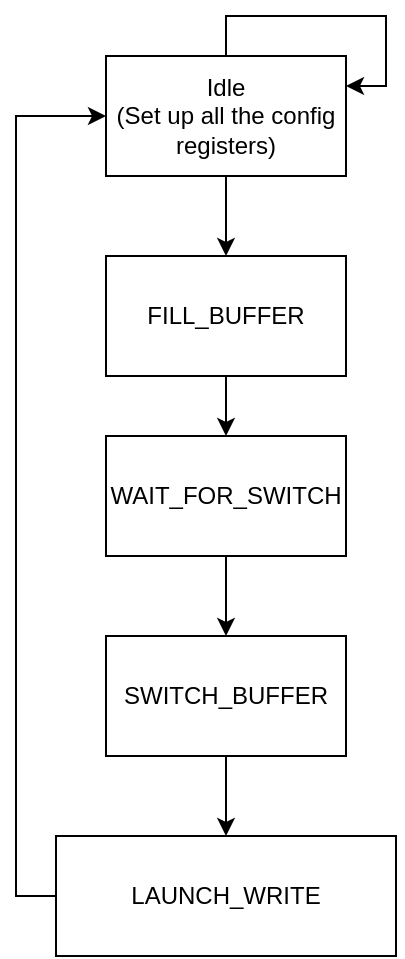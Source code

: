 <mxfile version="26.2.14">
  <diagram name="Page-1" id="y-d_IdNdtQJXuxd_83ep">
    <mxGraphModel dx="946" dy="566" grid="1" gridSize="10" guides="1" tooltips="1" connect="1" arrows="1" fold="1" page="1" pageScale="1" pageWidth="827" pageHeight="1169" math="0" shadow="0">
      <root>
        <mxCell id="0" />
        <mxCell id="1" parent="0" />
        <mxCell id="uKpNRAYMfHFt7tVKbb1s-6" style="edgeStyle=orthogonalEdgeStyle;rounded=0;orthogonalLoop=1;jettySize=auto;html=1;entryX=0.5;entryY=0;entryDx=0;entryDy=0;" edge="1" parent="1" source="uKpNRAYMfHFt7tVKbb1s-1" target="uKpNRAYMfHFt7tVKbb1s-2">
          <mxGeometry relative="1" as="geometry" />
        </mxCell>
        <mxCell id="uKpNRAYMfHFt7tVKbb1s-1" value="Idle&lt;div&gt;(Set up all the config registers)&lt;/div&gt;" style="rounded=0;whiteSpace=wrap;html=1;" vertex="1" parent="1">
          <mxGeometry x="340" y="90" width="120" height="60" as="geometry" />
        </mxCell>
        <mxCell id="uKpNRAYMfHFt7tVKbb1s-7" style="edgeStyle=orthogonalEdgeStyle;rounded=0;orthogonalLoop=1;jettySize=auto;html=1;entryX=0.5;entryY=0;entryDx=0;entryDy=0;" edge="1" parent="1" source="uKpNRAYMfHFt7tVKbb1s-2" target="uKpNRAYMfHFt7tVKbb1s-3">
          <mxGeometry relative="1" as="geometry" />
        </mxCell>
        <mxCell id="uKpNRAYMfHFt7tVKbb1s-2" value="FILL_BUFFER" style="rounded=0;whiteSpace=wrap;html=1;" vertex="1" parent="1">
          <mxGeometry x="340" y="190" width="120" height="60" as="geometry" />
        </mxCell>
        <mxCell id="uKpNRAYMfHFt7tVKbb1s-8" style="edgeStyle=orthogonalEdgeStyle;rounded=0;orthogonalLoop=1;jettySize=auto;html=1;entryX=0.5;entryY=0;entryDx=0;entryDy=0;" edge="1" parent="1" source="uKpNRAYMfHFt7tVKbb1s-3" target="uKpNRAYMfHFt7tVKbb1s-4">
          <mxGeometry relative="1" as="geometry" />
        </mxCell>
        <mxCell id="uKpNRAYMfHFt7tVKbb1s-3" value="WAIT_FOR_SWITCH" style="rounded=0;whiteSpace=wrap;html=1;" vertex="1" parent="1">
          <mxGeometry x="340" y="280" width="120" height="60" as="geometry" />
        </mxCell>
        <mxCell id="uKpNRAYMfHFt7tVKbb1s-9" style="edgeStyle=orthogonalEdgeStyle;rounded=0;orthogonalLoop=1;jettySize=auto;html=1;entryX=0.5;entryY=0;entryDx=0;entryDy=0;" edge="1" parent="1" source="uKpNRAYMfHFt7tVKbb1s-4" target="uKpNRAYMfHFt7tVKbb1s-5">
          <mxGeometry relative="1" as="geometry" />
        </mxCell>
        <mxCell id="uKpNRAYMfHFt7tVKbb1s-4" value="SWITCH_BUFFER" style="rounded=0;whiteSpace=wrap;html=1;" vertex="1" parent="1">
          <mxGeometry x="340" y="380" width="120" height="60" as="geometry" />
        </mxCell>
        <mxCell id="uKpNRAYMfHFt7tVKbb1s-11" style="edgeStyle=orthogonalEdgeStyle;rounded=0;orthogonalLoop=1;jettySize=auto;html=1;entryX=0;entryY=0.5;entryDx=0;entryDy=0;" edge="1" parent="1" source="uKpNRAYMfHFt7tVKbb1s-5" target="uKpNRAYMfHFt7tVKbb1s-1">
          <mxGeometry relative="1" as="geometry">
            <Array as="points">
              <mxPoint x="295" y="510" />
              <mxPoint x="295" y="120" />
            </Array>
          </mxGeometry>
        </mxCell>
        <mxCell id="uKpNRAYMfHFt7tVKbb1s-5" value="LAUNCH_WRITE" style="rounded=0;whiteSpace=wrap;html=1;" vertex="1" parent="1">
          <mxGeometry x="315" y="480" width="170" height="60" as="geometry" />
        </mxCell>
        <mxCell id="uKpNRAYMfHFt7tVKbb1s-10" style="edgeStyle=orthogonalEdgeStyle;rounded=0;orthogonalLoop=1;jettySize=auto;html=1;entryX=1;entryY=0.25;entryDx=0;entryDy=0;" edge="1" parent="1" source="uKpNRAYMfHFt7tVKbb1s-1" target="uKpNRAYMfHFt7tVKbb1s-1">
          <mxGeometry relative="1" as="geometry" />
        </mxCell>
      </root>
    </mxGraphModel>
  </diagram>
</mxfile>

